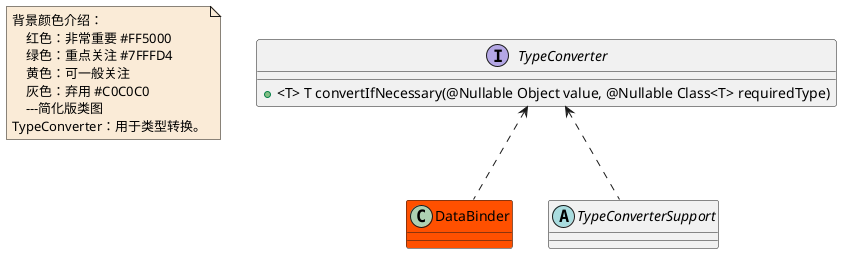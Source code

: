 @startuml

note  as N1 #FAEBD7
    背景颜色介绍：
        红色：非常重要 #FF5000
        绿色：重点关注 #7FFFD4
        黄色：可一般关注
        灰色：弃用 #C0C0C0
        ---简化版类图
    TypeConverter：用于类型转换。
end note


interface TypeConverter
TypeConverter : +<T> T convertIfNecessary(@Nullable Object value, @Nullable Class<T> requiredType)
class DataBinder #FF5000
abstract class TypeConverterSupport


TypeConverter <.. DataBinder
TypeConverter <.. TypeConverterSupport



@enduml